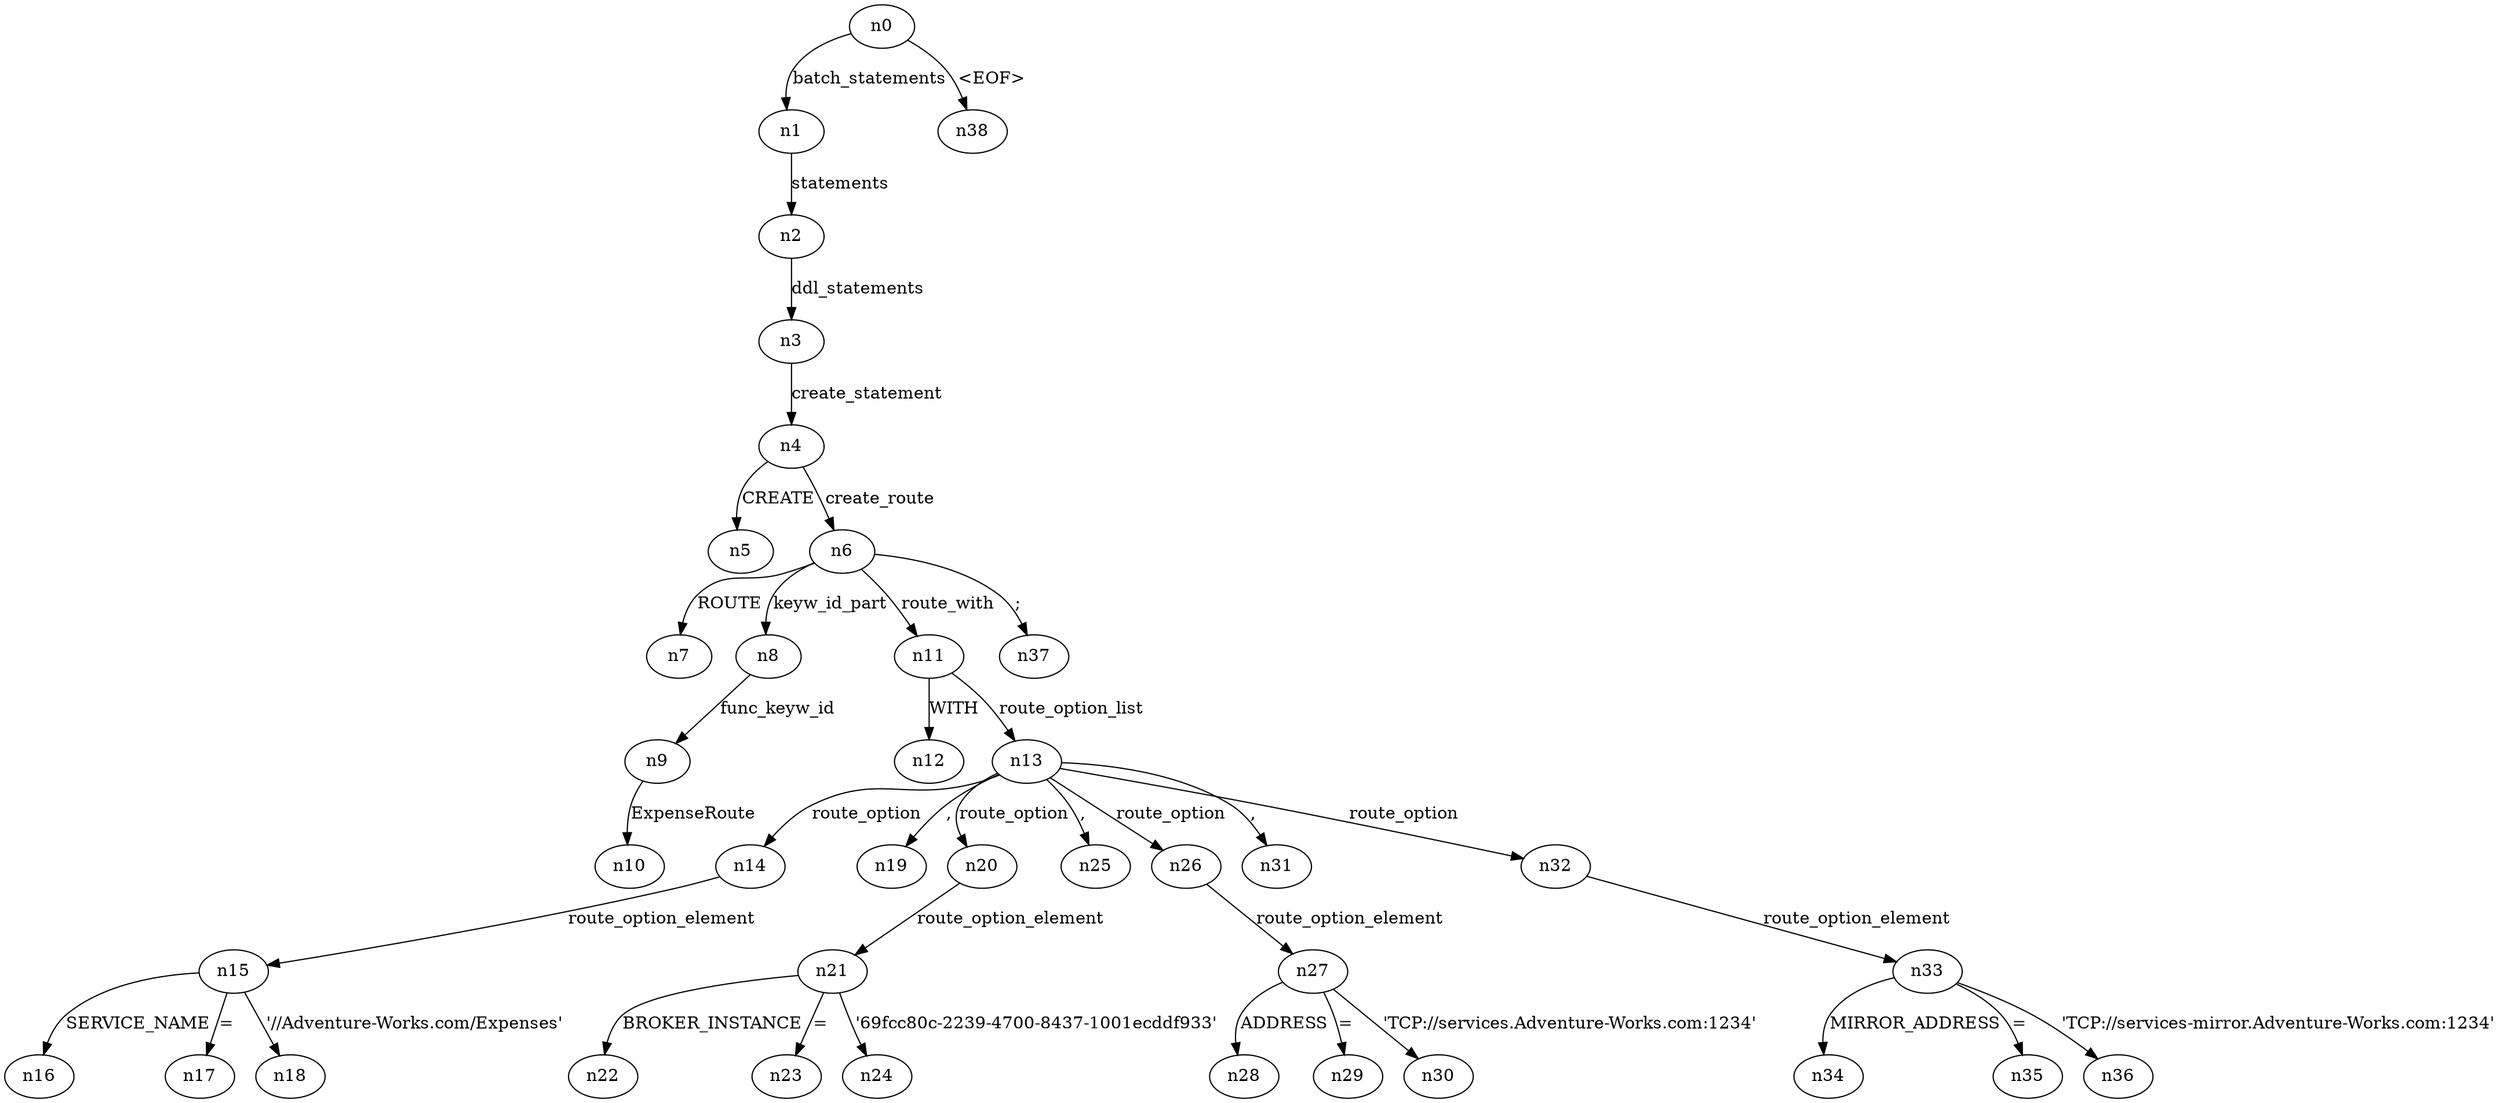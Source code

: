 digraph ParseTree {
  n0 -> n1 [label="batch_statements"];
  n1 -> n2 [label="statements"];
  n2 -> n3 [label="ddl_statements"];
  n3 -> n4 [label="create_statement"];
  n4 -> n5 [label="CREATE"];
  n4 -> n6 [label="create_route"];
  n6 -> n7 [label="ROUTE"];
  n6 -> n8 [label="keyw_id_part"];
  n8 -> n9 [label="func_keyw_id"];
  n9 -> n10 [label="ExpenseRoute"];
  n6 -> n11 [label="route_with"];
  n11 -> n12 [label="WITH"];
  n11 -> n13 [label="route_option_list"];
  n13 -> n14 [label="route_option"];
  n14 -> n15 [label="route_option_element"];
  n15 -> n16 [label="SERVICE_NAME"];
  n15 -> n17 [label="="];
  n15 -> n18 [label="'//Adventure-Works.com/Expenses'"];
  n13 -> n19 [label=","];
  n13 -> n20 [label="route_option"];
  n20 -> n21 [label="route_option_element"];
  n21 -> n22 [label="BROKER_INSTANCE"];
  n21 -> n23 [label="="];
  n21 -> n24 [label="'69fcc80c-2239-4700-8437-1001ecddf933'"];
  n13 -> n25 [label=","];
  n13 -> n26 [label="route_option"];
  n26 -> n27 [label="route_option_element"];
  n27 -> n28 [label="ADDRESS"];
  n27 -> n29 [label="="];
  n27 -> n30 [label="'TCP://services.Adventure-Works.com:1234'"];
  n13 -> n31 [label=","];
  n13 -> n32 [label="route_option"];
  n32 -> n33 [label="route_option_element"];
  n33 -> n34 [label="MIRROR_ADDRESS"];
  n33 -> n35 [label="="];
  n33 -> n36 [label="'TCP://services-mirror.Adventure-Works.com:1234'"];
  n6 -> n37 [label=";"];
  n0 -> n38 [label="<EOF>"];
}